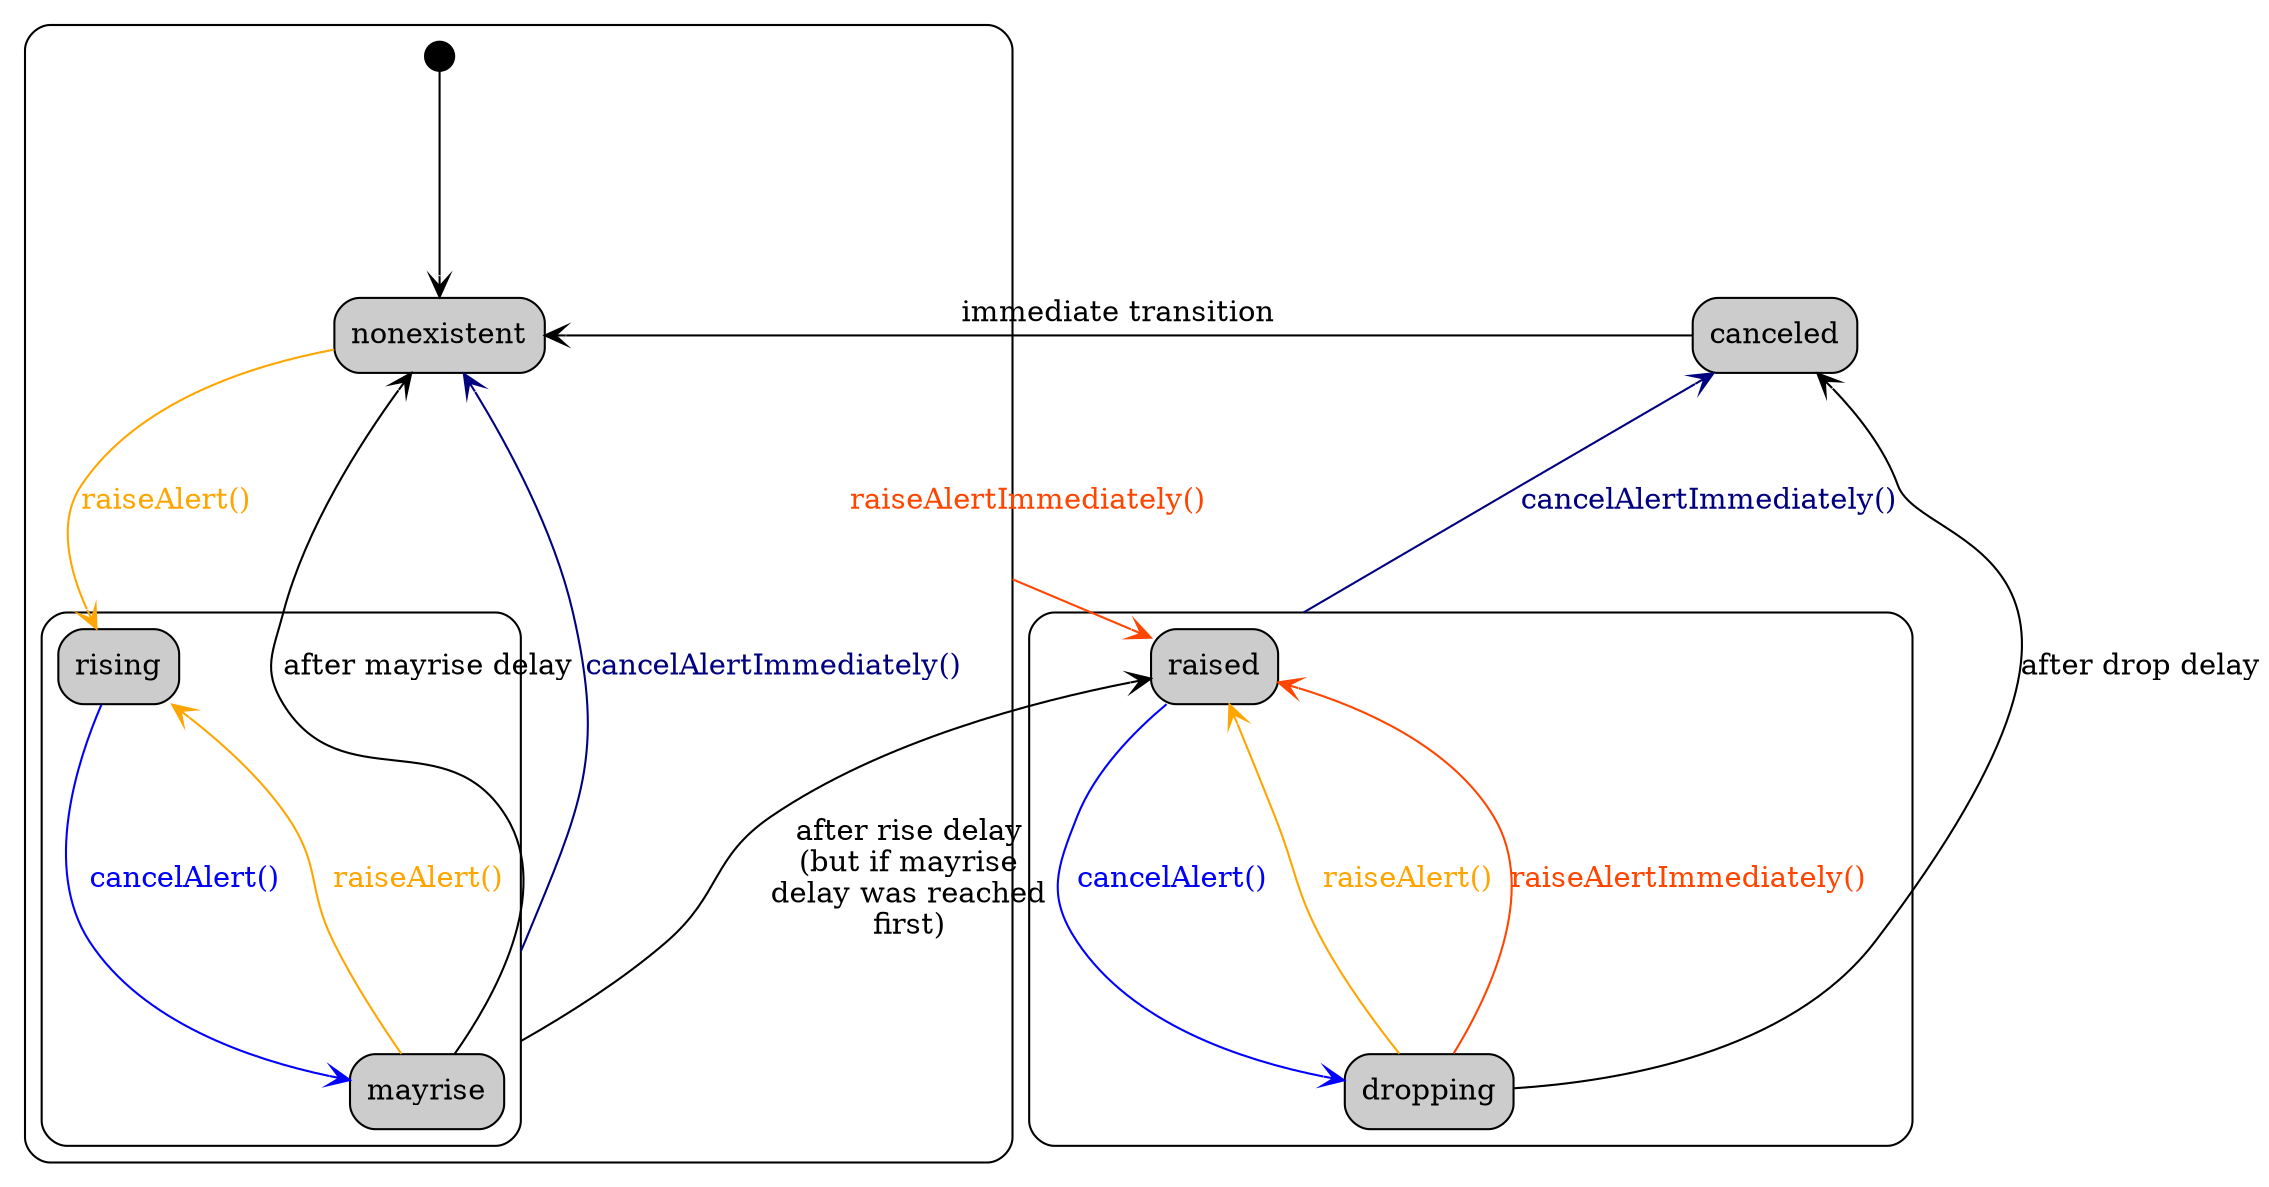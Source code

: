 graph g {
  newrank=true;
  graph [compound=true,style=rounded,ranksep=1.5]
  edge [arrowhead=vee,dir=forward]
  node [shape=box,style="rounded,filled",fillcolor=grey80]
  subgraph cluster_nonexistent {
    start [shape=circle,style=filled,width=.2,label="",fillcolor=black]
    start -- nonexistent
    subgraph cluster_rising { rising; mayrise }
  }
  subgraph cluster_raised { raised; dropping }
  mayrise -- raised [ltail=cluster_rising,label="after rise delay\n(but if mayrise\ndelay was reached\nfirst)"]
  mayrise -- nonexistent [label="after mayrise delay"]
  dropping -- canceled [label="after drop delay"]
  canceled -- nonexistent [weight=0,label="immediate transition"]
  edge [color=orange,fontcolor=orange,label="raiseAlert()"]
  nonexistent -- rising
  mayrise -- rising
  dropping -- raised
  edge [color=blue,fontcolor=blue,label="cancelAlert()"]
  rising -- mayrise
  raised -- dropping
  edge [color=orangered,fontcolor=orangered,label="raiseAlertImmediately()"]
  nonexistent -- raised [ltail=cluster_nonexistent]
  dropping -- raised
  edge [color=navy,fontcolor=navy,label="cancelAlertImmediately()"]
  raised -- canceled [ltail=cluster_raised]
  mayrise -- nonexistent [ltail=cluster_rising]
  { rank=same; rising; raised }
  { rank=same; nonexistent; canceled }
}
